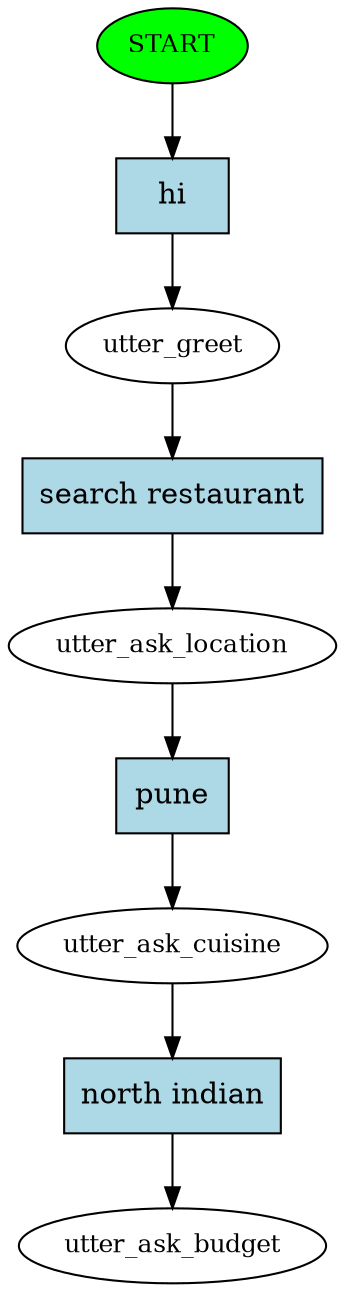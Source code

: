 digraph  {
0 [class="start active", fillcolor=green, fontsize=12, label=START, style=filled];
1 [class=active, fontsize=12, label=utter_greet];
2 [class=active, fontsize=12, label=utter_ask_location];
3 [class=active, fontsize=12, label=utter_ask_cuisine];
4 [class="dashed active", fontsize=12, label=utter_ask_budget];
5 [class="intent active", fillcolor=lightblue, label=hi, shape=rect, style=filled];
6 [class="intent active", fillcolor=lightblue, label="search restaurant", shape=rect, style=filled];
7 [class="intent active", fillcolor=lightblue, label=pune, shape=rect, style=filled];
8 [class="intent active", fillcolor=lightblue, label="north indian", shape=rect, style=filled];
0 -> 5  [class=active, key=0];
1 -> 6  [class=active, key=0];
2 -> 7  [class=active, key=0];
3 -> 8  [class=active, key=0];
5 -> 1  [class=active, key=0];
6 -> 2  [class=active, key=0];
7 -> 3  [class=active, key=0];
8 -> 4  [class=active, key=0];
}
